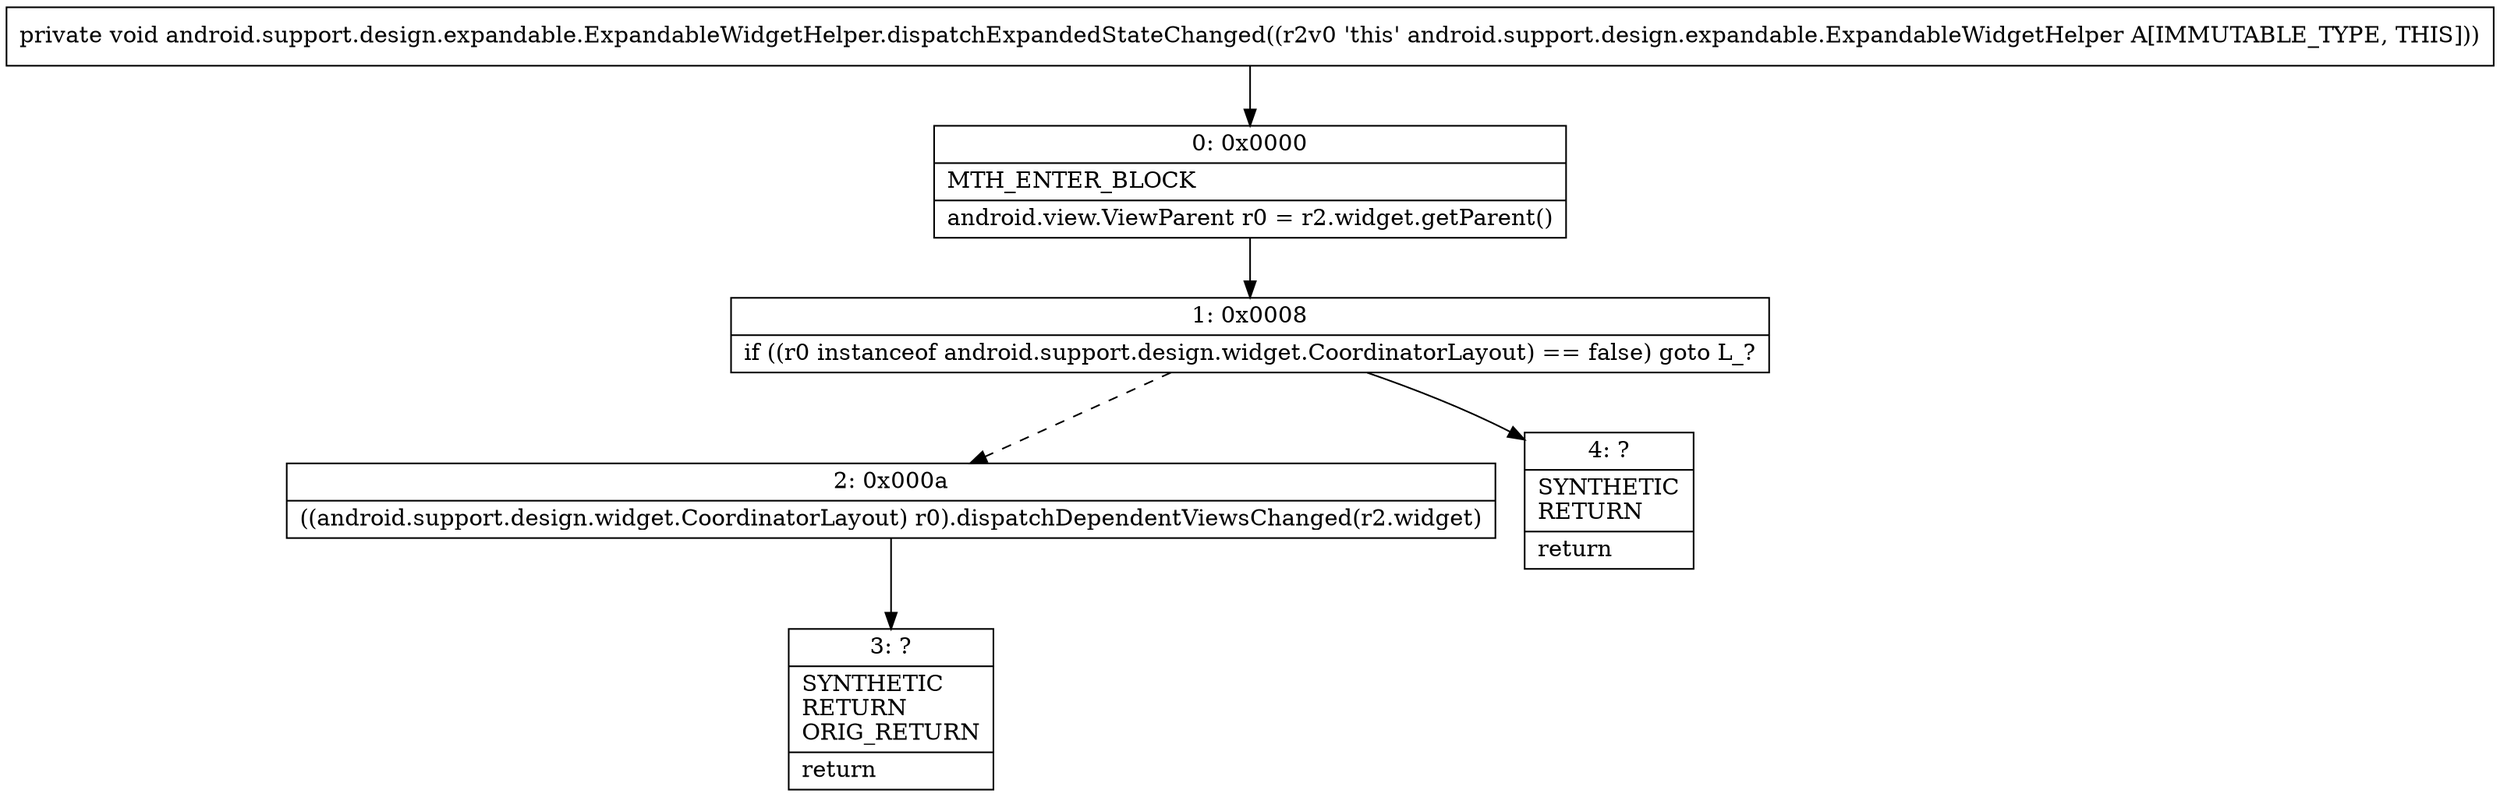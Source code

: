 digraph "CFG forandroid.support.design.expandable.ExpandableWidgetHelper.dispatchExpandedStateChanged()V" {
Node_0 [shape=record,label="{0\:\ 0x0000|MTH_ENTER_BLOCK\l|android.view.ViewParent r0 = r2.widget.getParent()\l}"];
Node_1 [shape=record,label="{1\:\ 0x0008|if ((r0 instanceof android.support.design.widget.CoordinatorLayout) == false) goto L_?\l}"];
Node_2 [shape=record,label="{2\:\ 0x000a|((android.support.design.widget.CoordinatorLayout) r0).dispatchDependentViewsChanged(r2.widget)\l}"];
Node_3 [shape=record,label="{3\:\ ?|SYNTHETIC\lRETURN\lORIG_RETURN\l|return\l}"];
Node_4 [shape=record,label="{4\:\ ?|SYNTHETIC\lRETURN\l|return\l}"];
MethodNode[shape=record,label="{private void android.support.design.expandable.ExpandableWidgetHelper.dispatchExpandedStateChanged((r2v0 'this' android.support.design.expandable.ExpandableWidgetHelper A[IMMUTABLE_TYPE, THIS])) }"];
MethodNode -> Node_0;
Node_0 -> Node_1;
Node_1 -> Node_2[style=dashed];
Node_1 -> Node_4;
Node_2 -> Node_3;
}

